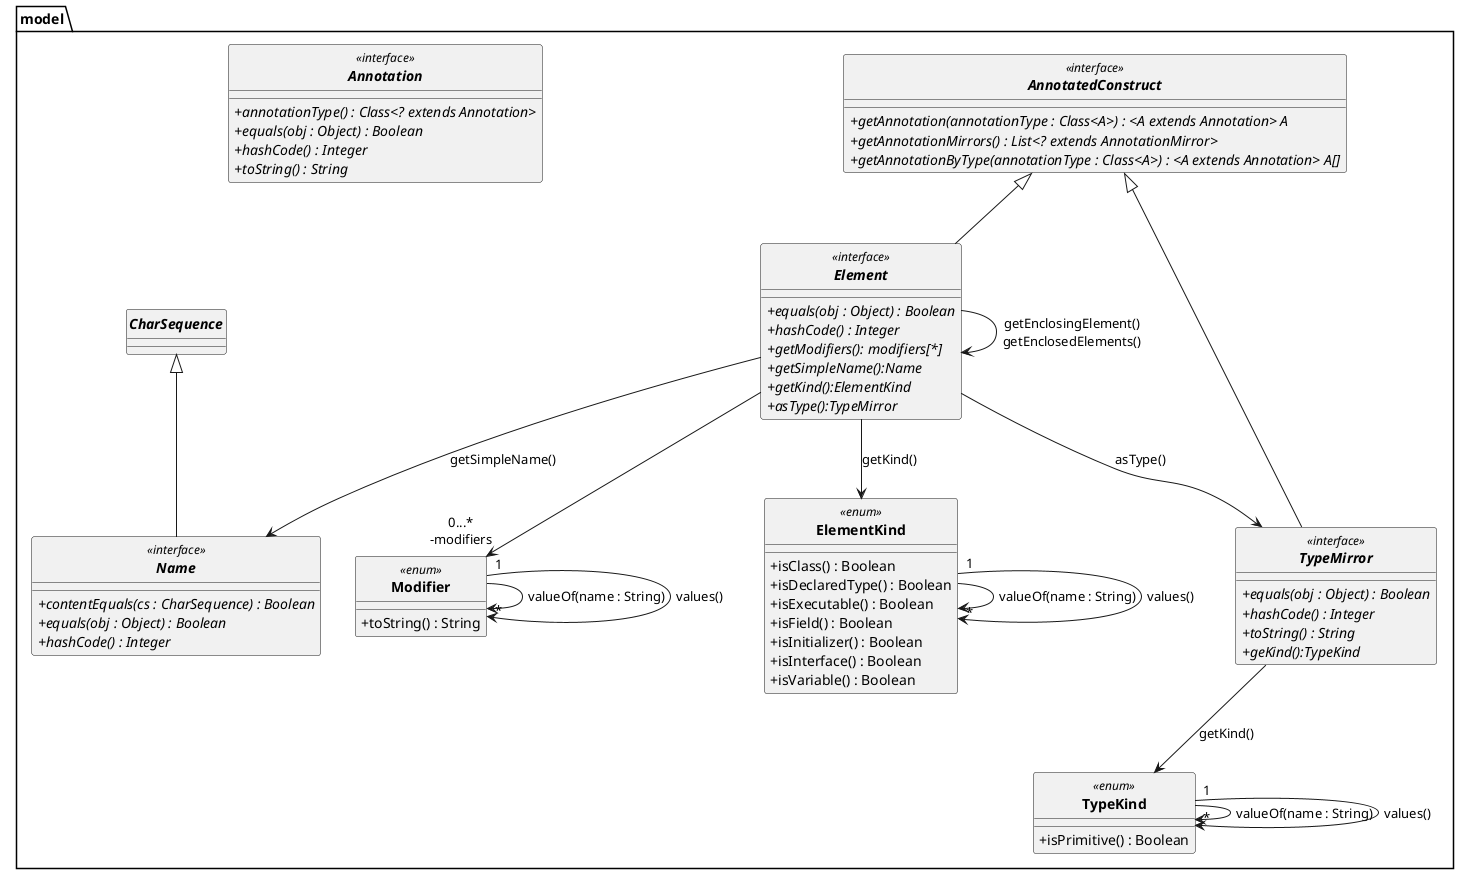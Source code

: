 @startuml
'https://plantuml.com/sequence-diagram

skinparam classAttributeIconSize 0
skinparam classFontStyle Bold
skinparam style strictuml

package model{
    interface AnnotatedConstruct <<interface>>{
        'A - the annotation interface
        + {abstract}getAnnotation(annotationType : Class<A>) : <A extends Annotation> A
        + {abstract}getAnnotationMirrors() : List<? extends AnnotationMirror>
        + {abstract}getAnnotationByType(annotationType : Class<A>) : <A extends Annotation> A[]
        }


    interface Element <<interface>> extends AnnotatedConstruct{
        + {abstract}equals(obj : Object) : Boolean
        + {abstract}hashCode() : Integer
        + {abstract}getModifiers(): modifiers[*]
        +{abstract}getSimpleName():Name
        +{abstract}getKind():ElementKind
        +{abstract}asType():TypeMirror

    }

    interface Annotation <<interface>>{
        +{abstract}annotationType() : Class<? extends Annotation>
        + {abstract}equals(obj : Object) : Boolean
        + {abstract}hashCode() : Integer
        + {abstract}toString() : String
    }

    interface Name <<interface>> extends CharSequence{
        +{abstract}contentEquals(cs : CharSequence) : Boolean
        +{abstract}equals(obj : Object) : Boolean
        +{abstract}hashCode() : Integer
    }

    enum Modifier <<enum>>{
        +toString() : String


    }

    enum ElementKind <<enum>>{
        +isClass() : Boolean
        +isDeclaredType() : Boolean
        +isExecutable() : Boolean
        +isField() : Boolean
        +isInitializer() : Boolean
        +isInterface() : Boolean
        +isVariable() : Boolean

    }

    interface TypeMirror <<interface>> extends AnnotatedConstruct{
         + {abstract}equals(obj : Object) : Boolean
         + {abstract}hashCode() : Integer
         + {abstract}toString() : String
         + {abstract}geKind():TypeKind
    }

    enum TypeKind <<enum>>{
        + isPrimitive() : Boolean
    }

Element --> Element : getEnclosingElement()\ngetEnclosedElements()
Element --> TypeMirror : asType()
Element  --> "0...*\n-modifiers" Modifier
Element --> ElementKind : getKind()
Element --> Name : getSimpleName()
ElementKind --> ElementKind : valueOf(name : String)
ElementKind "1" --> "*" ElementKind : values()
TypeMirror --> TypeKind : getKind()
TypeKind --> TypeKind : valueOf(name : String)
TypeKind "1" --> "*" TypeKind : values()
Modifier --> Modifier: valueOf(name : String)
Modifier "1" --> "*" Modifier : values()



}
@enduml